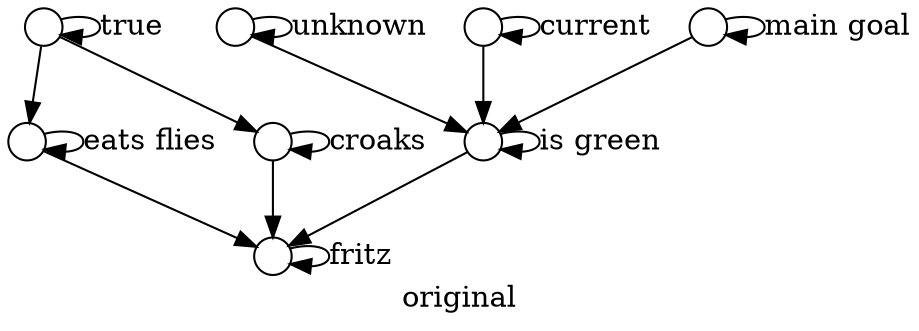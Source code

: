 digraph G {
label = "original"
g21n1 [label="" shape=circle width=0.25]
g21n2 [label="" shape=circle width=0.25]
g21n7 [label="" shape=circle width=0.25]
g21n3 [label="" shape=circle width=0.25]
g21n6 [label="" shape=circle width=0.25]
g21n5 [label="" shape=circle width=0.25]
g21n4 [label="" shape=circle width=0.25]
g21n0 [label="" shape=circle width=0.25]
g21n1 -> g21n1 [label="true"];
g21n1 -> g21n3 [label=""];
g21n1 -> g21n4 [label=""];
g21n2 -> g21n2 [label="is green"];
g21n2 -> g21n5 [label=""];
g21n7 -> g21n7 [label="unknown"];
g21n7 -> g21n2 [label=""];
g21n3 -> g21n3 [label="eats flies"];
g21n3 -> g21n5 [label=""];
g21n6 -> g21n6 [label="current"];
g21n6 -> g21n2 [label=""];
g21n5 -> g21n5 [label="fritz"];
g21n4 -> g21n4 [label="croaks"];
g21n4 -> g21n5 [label=""];
g21n0 -> g21n0 [label="main goal"];
g21n0 -> g21n2 [label=""];
}
